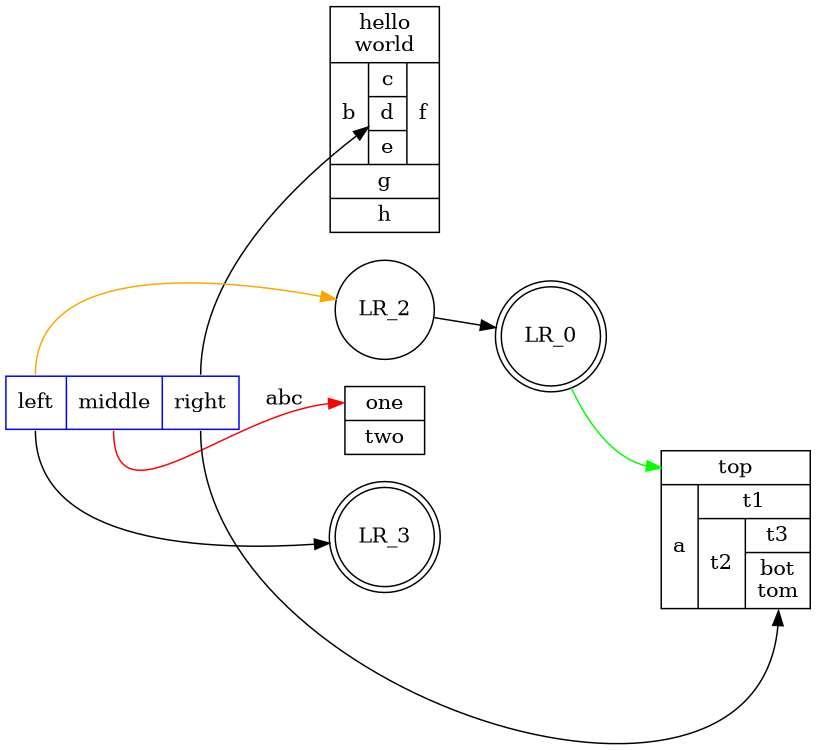 digraph structs {
	node [shape=record]
	struct1 [label="{<f0> left|<f1> middle|<f2> right}" color=Blue]
	struct2 [label="<f0> one|<f1> two"]
	struct4 [label="<top>top|{a| {t1|{t2|{t3|<f1>bot\ntom}}}}"]
	struct3 [label="hello\nworld |{ b |{c|<here> d|e}| f}| g | h"]
	struct1:f1 -> struct2:f0 [label=abc color=Red]
	struct1:f2 -> struct3:here
	struct1:f2 -> struct4:f1
	rankdir=LR size="8,5"
	node [shape=doublecircle]
	LR_0
	LR_3
	node [shape=circle]
	struct1:f0 -> LR_2 [color=Orange]
	struct1:f0 -> LR_3
	LR_2 -> LR_0
	LR_0 -> struct4:top [color=Green]
}
